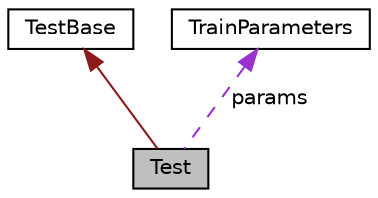 digraph "Test"
{
  edge [fontname="Helvetica",fontsize="10",labelfontname="Helvetica",labelfontsize="10"];
  node [fontname="Helvetica",fontsize="10",shape=record];
  Node2 [label="Test",height=0.2,width=0.4,color="black", fillcolor="grey75", style="filled", fontcolor="black"];
  Node3 -> Node2 [dir="back",color="firebrick4",fontsize="10",style="solid",fontname="Helvetica"];
  Node3 [label="TestBase",height=0.2,width=0.4,color="black", fillcolor="white", style="filled",URL="$classTestBase.html",tooltip="Required polymorphism implementation. "];
  Node4 -> Node2 [dir="back",color="darkorchid3",fontsize="10",style="dashed",label=" params" ,fontname="Helvetica"];
  Node4 [label="TrainParameters",height=0.2,width=0.4,color="black", fillcolor="white", style="filled",URL="$structTrainParameters.html"];
}

